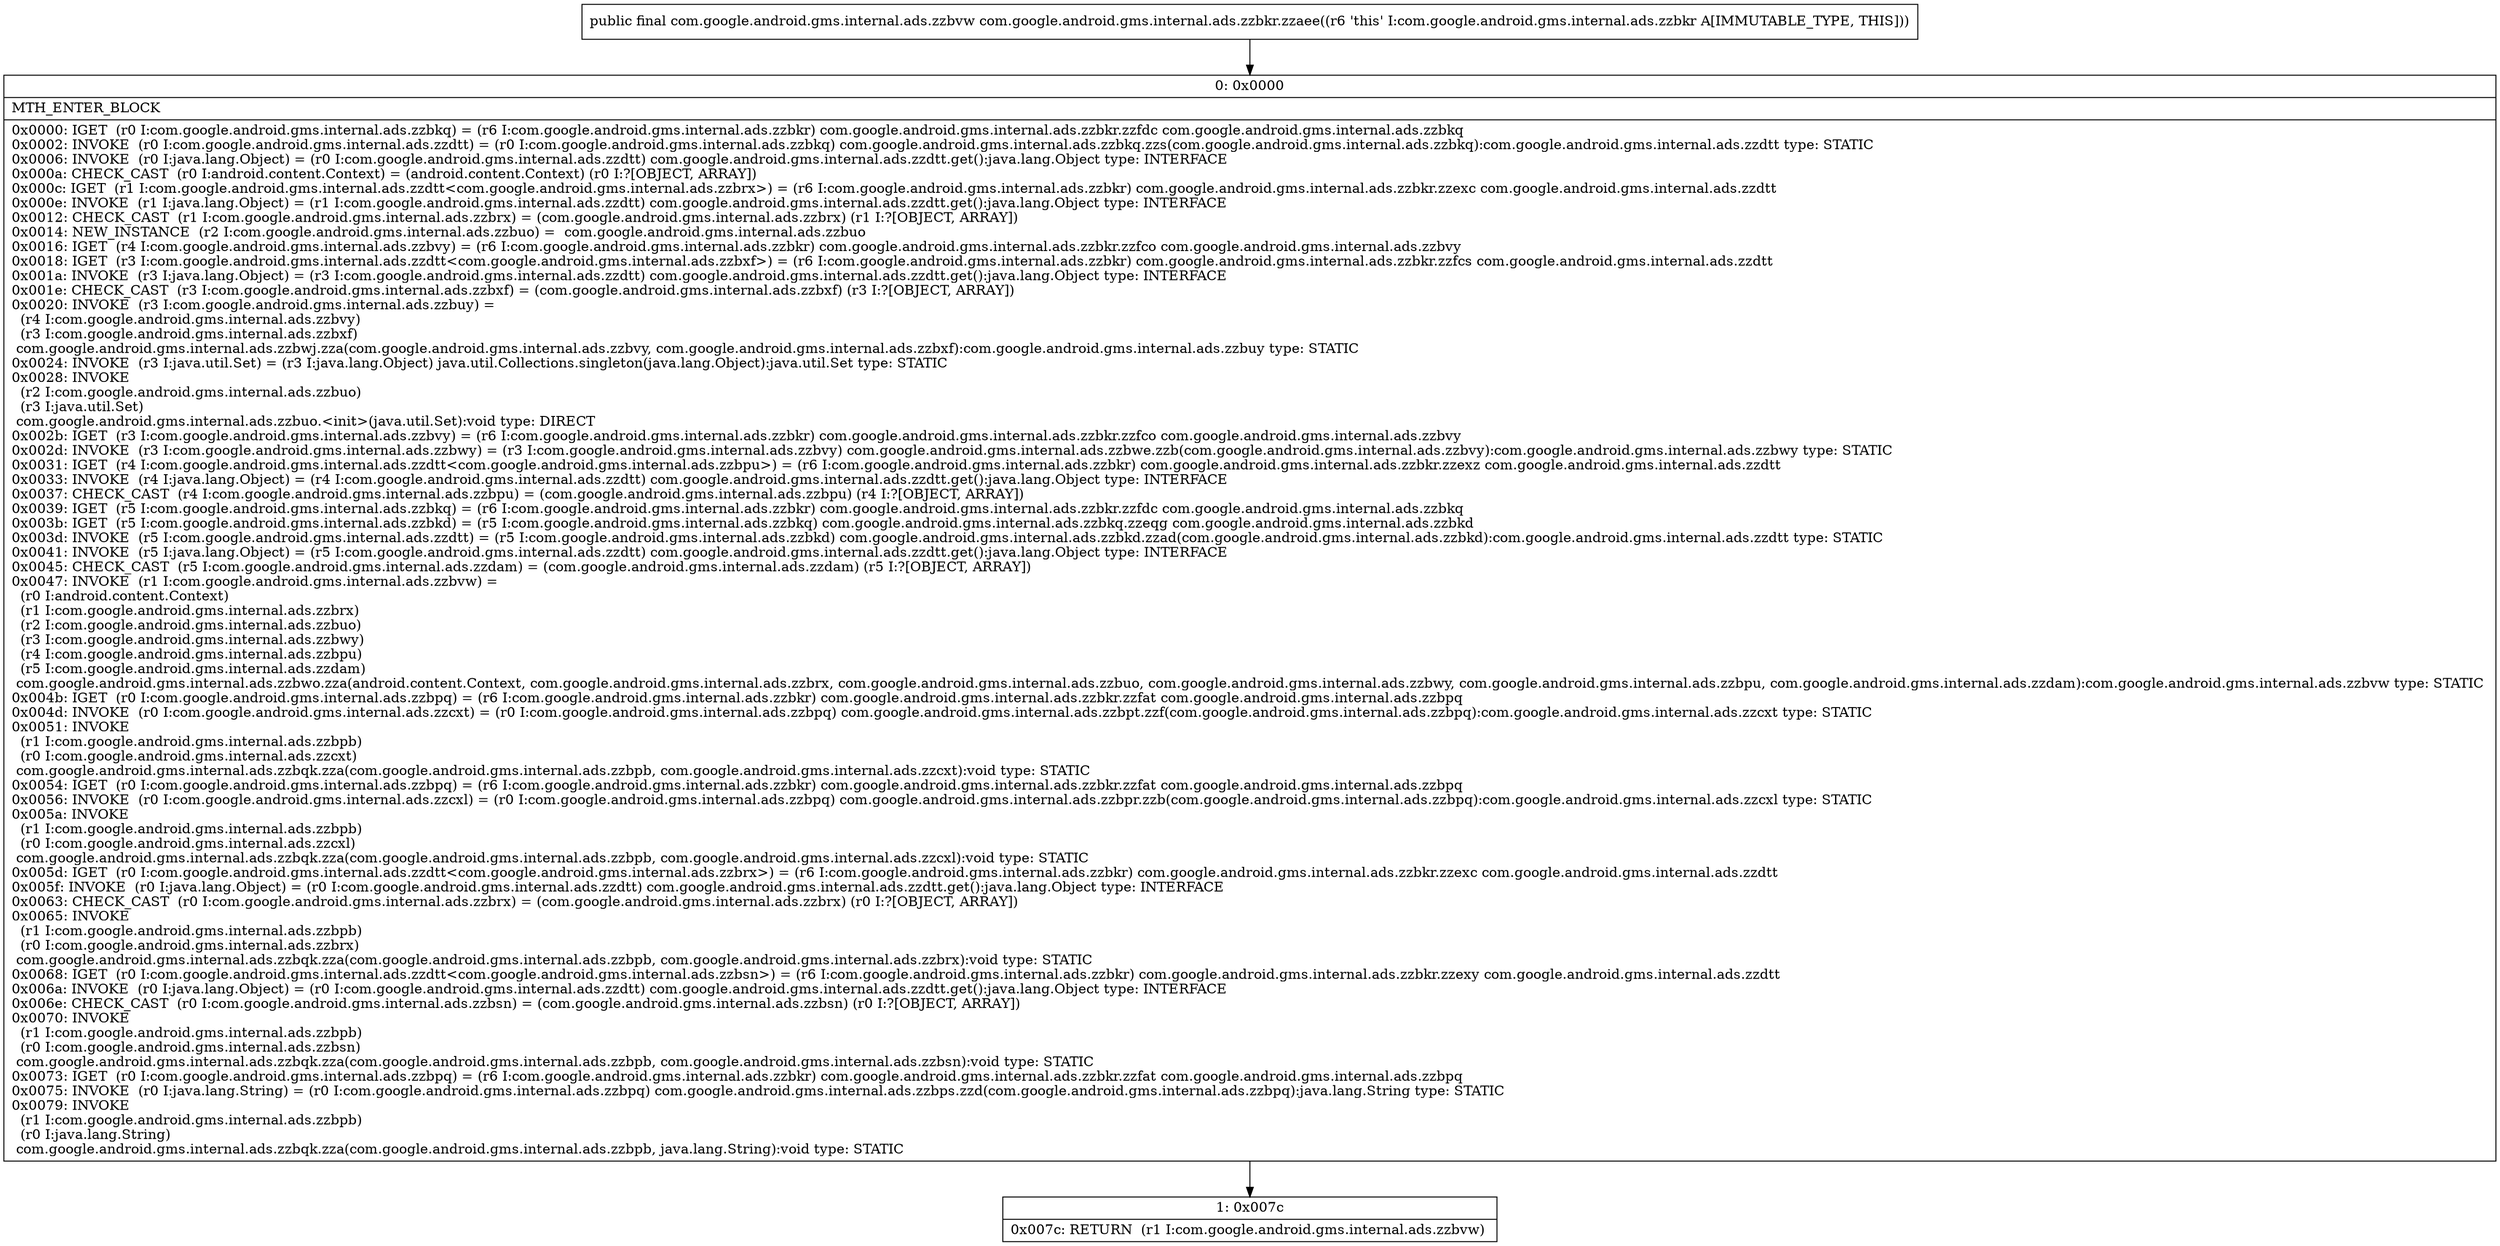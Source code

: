 digraph "CFG forcom.google.android.gms.internal.ads.zzbkr.zzaee()Lcom\/google\/android\/gms\/internal\/ads\/zzbvw;" {
Node_0 [shape=record,label="{0\:\ 0x0000|MTH_ENTER_BLOCK\l|0x0000: IGET  (r0 I:com.google.android.gms.internal.ads.zzbkq) = (r6 I:com.google.android.gms.internal.ads.zzbkr) com.google.android.gms.internal.ads.zzbkr.zzfdc com.google.android.gms.internal.ads.zzbkq \l0x0002: INVOKE  (r0 I:com.google.android.gms.internal.ads.zzdtt) = (r0 I:com.google.android.gms.internal.ads.zzbkq) com.google.android.gms.internal.ads.zzbkq.zzs(com.google.android.gms.internal.ads.zzbkq):com.google.android.gms.internal.ads.zzdtt type: STATIC \l0x0006: INVOKE  (r0 I:java.lang.Object) = (r0 I:com.google.android.gms.internal.ads.zzdtt) com.google.android.gms.internal.ads.zzdtt.get():java.lang.Object type: INTERFACE \l0x000a: CHECK_CAST  (r0 I:android.content.Context) = (android.content.Context) (r0 I:?[OBJECT, ARRAY]) \l0x000c: IGET  (r1 I:com.google.android.gms.internal.ads.zzdtt\<com.google.android.gms.internal.ads.zzbrx\>) = (r6 I:com.google.android.gms.internal.ads.zzbkr) com.google.android.gms.internal.ads.zzbkr.zzexc com.google.android.gms.internal.ads.zzdtt \l0x000e: INVOKE  (r1 I:java.lang.Object) = (r1 I:com.google.android.gms.internal.ads.zzdtt) com.google.android.gms.internal.ads.zzdtt.get():java.lang.Object type: INTERFACE \l0x0012: CHECK_CAST  (r1 I:com.google.android.gms.internal.ads.zzbrx) = (com.google.android.gms.internal.ads.zzbrx) (r1 I:?[OBJECT, ARRAY]) \l0x0014: NEW_INSTANCE  (r2 I:com.google.android.gms.internal.ads.zzbuo) =  com.google.android.gms.internal.ads.zzbuo \l0x0016: IGET  (r4 I:com.google.android.gms.internal.ads.zzbvy) = (r6 I:com.google.android.gms.internal.ads.zzbkr) com.google.android.gms.internal.ads.zzbkr.zzfco com.google.android.gms.internal.ads.zzbvy \l0x0018: IGET  (r3 I:com.google.android.gms.internal.ads.zzdtt\<com.google.android.gms.internal.ads.zzbxf\>) = (r6 I:com.google.android.gms.internal.ads.zzbkr) com.google.android.gms.internal.ads.zzbkr.zzfcs com.google.android.gms.internal.ads.zzdtt \l0x001a: INVOKE  (r3 I:java.lang.Object) = (r3 I:com.google.android.gms.internal.ads.zzdtt) com.google.android.gms.internal.ads.zzdtt.get():java.lang.Object type: INTERFACE \l0x001e: CHECK_CAST  (r3 I:com.google.android.gms.internal.ads.zzbxf) = (com.google.android.gms.internal.ads.zzbxf) (r3 I:?[OBJECT, ARRAY]) \l0x0020: INVOKE  (r3 I:com.google.android.gms.internal.ads.zzbuy) = \l  (r4 I:com.google.android.gms.internal.ads.zzbvy)\l  (r3 I:com.google.android.gms.internal.ads.zzbxf)\l com.google.android.gms.internal.ads.zzbwj.zza(com.google.android.gms.internal.ads.zzbvy, com.google.android.gms.internal.ads.zzbxf):com.google.android.gms.internal.ads.zzbuy type: STATIC \l0x0024: INVOKE  (r3 I:java.util.Set) = (r3 I:java.lang.Object) java.util.Collections.singleton(java.lang.Object):java.util.Set type: STATIC \l0x0028: INVOKE  \l  (r2 I:com.google.android.gms.internal.ads.zzbuo)\l  (r3 I:java.util.Set)\l com.google.android.gms.internal.ads.zzbuo.\<init\>(java.util.Set):void type: DIRECT \l0x002b: IGET  (r3 I:com.google.android.gms.internal.ads.zzbvy) = (r6 I:com.google.android.gms.internal.ads.zzbkr) com.google.android.gms.internal.ads.zzbkr.zzfco com.google.android.gms.internal.ads.zzbvy \l0x002d: INVOKE  (r3 I:com.google.android.gms.internal.ads.zzbwy) = (r3 I:com.google.android.gms.internal.ads.zzbvy) com.google.android.gms.internal.ads.zzbwe.zzb(com.google.android.gms.internal.ads.zzbvy):com.google.android.gms.internal.ads.zzbwy type: STATIC \l0x0031: IGET  (r4 I:com.google.android.gms.internal.ads.zzdtt\<com.google.android.gms.internal.ads.zzbpu\>) = (r6 I:com.google.android.gms.internal.ads.zzbkr) com.google.android.gms.internal.ads.zzbkr.zzexz com.google.android.gms.internal.ads.zzdtt \l0x0033: INVOKE  (r4 I:java.lang.Object) = (r4 I:com.google.android.gms.internal.ads.zzdtt) com.google.android.gms.internal.ads.zzdtt.get():java.lang.Object type: INTERFACE \l0x0037: CHECK_CAST  (r4 I:com.google.android.gms.internal.ads.zzbpu) = (com.google.android.gms.internal.ads.zzbpu) (r4 I:?[OBJECT, ARRAY]) \l0x0039: IGET  (r5 I:com.google.android.gms.internal.ads.zzbkq) = (r6 I:com.google.android.gms.internal.ads.zzbkr) com.google.android.gms.internal.ads.zzbkr.zzfdc com.google.android.gms.internal.ads.zzbkq \l0x003b: IGET  (r5 I:com.google.android.gms.internal.ads.zzbkd) = (r5 I:com.google.android.gms.internal.ads.zzbkq) com.google.android.gms.internal.ads.zzbkq.zzeqg com.google.android.gms.internal.ads.zzbkd \l0x003d: INVOKE  (r5 I:com.google.android.gms.internal.ads.zzdtt) = (r5 I:com.google.android.gms.internal.ads.zzbkd) com.google.android.gms.internal.ads.zzbkd.zzad(com.google.android.gms.internal.ads.zzbkd):com.google.android.gms.internal.ads.zzdtt type: STATIC \l0x0041: INVOKE  (r5 I:java.lang.Object) = (r5 I:com.google.android.gms.internal.ads.zzdtt) com.google.android.gms.internal.ads.zzdtt.get():java.lang.Object type: INTERFACE \l0x0045: CHECK_CAST  (r5 I:com.google.android.gms.internal.ads.zzdam) = (com.google.android.gms.internal.ads.zzdam) (r5 I:?[OBJECT, ARRAY]) \l0x0047: INVOKE  (r1 I:com.google.android.gms.internal.ads.zzbvw) = \l  (r0 I:android.content.Context)\l  (r1 I:com.google.android.gms.internal.ads.zzbrx)\l  (r2 I:com.google.android.gms.internal.ads.zzbuo)\l  (r3 I:com.google.android.gms.internal.ads.zzbwy)\l  (r4 I:com.google.android.gms.internal.ads.zzbpu)\l  (r5 I:com.google.android.gms.internal.ads.zzdam)\l com.google.android.gms.internal.ads.zzbwo.zza(android.content.Context, com.google.android.gms.internal.ads.zzbrx, com.google.android.gms.internal.ads.zzbuo, com.google.android.gms.internal.ads.zzbwy, com.google.android.gms.internal.ads.zzbpu, com.google.android.gms.internal.ads.zzdam):com.google.android.gms.internal.ads.zzbvw type: STATIC \l0x004b: IGET  (r0 I:com.google.android.gms.internal.ads.zzbpq) = (r6 I:com.google.android.gms.internal.ads.zzbkr) com.google.android.gms.internal.ads.zzbkr.zzfat com.google.android.gms.internal.ads.zzbpq \l0x004d: INVOKE  (r0 I:com.google.android.gms.internal.ads.zzcxt) = (r0 I:com.google.android.gms.internal.ads.zzbpq) com.google.android.gms.internal.ads.zzbpt.zzf(com.google.android.gms.internal.ads.zzbpq):com.google.android.gms.internal.ads.zzcxt type: STATIC \l0x0051: INVOKE  \l  (r1 I:com.google.android.gms.internal.ads.zzbpb)\l  (r0 I:com.google.android.gms.internal.ads.zzcxt)\l com.google.android.gms.internal.ads.zzbqk.zza(com.google.android.gms.internal.ads.zzbpb, com.google.android.gms.internal.ads.zzcxt):void type: STATIC \l0x0054: IGET  (r0 I:com.google.android.gms.internal.ads.zzbpq) = (r6 I:com.google.android.gms.internal.ads.zzbkr) com.google.android.gms.internal.ads.zzbkr.zzfat com.google.android.gms.internal.ads.zzbpq \l0x0056: INVOKE  (r0 I:com.google.android.gms.internal.ads.zzcxl) = (r0 I:com.google.android.gms.internal.ads.zzbpq) com.google.android.gms.internal.ads.zzbpr.zzb(com.google.android.gms.internal.ads.zzbpq):com.google.android.gms.internal.ads.zzcxl type: STATIC \l0x005a: INVOKE  \l  (r1 I:com.google.android.gms.internal.ads.zzbpb)\l  (r0 I:com.google.android.gms.internal.ads.zzcxl)\l com.google.android.gms.internal.ads.zzbqk.zza(com.google.android.gms.internal.ads.zzbpb, com.google.android.gms.internal.ads.zzcxl):void type: STATIC \l0x005d: IGET  (r0 I:com.google.android.gms.internal.ads.zzdtt\<com.google.android.gms.internal.ads.zzbrx\>) = (r6 I:com.google.android.gms.internal.ads.zzbkr) com.google.android.gms.internal.ads.zzbkr.zzexc com.google.android.gms.internal.ads.zzdtt \l0x005f: INVOKE  (r0 I:java.lang.Object) = (r0 I:com.google.android.gms.internal.ads.zzdtt) com.google.android.gms.internal.ads.zzdtt.get():java.lang.Object type: INTERFACE \l0x0063: CHECK_CAST  (r0 I:com.google.android.gms.internal.ads.zzbrx) = (com.google.android.gms.internal.ads.zzbrx) (r0 I:?[OBJECT, ARRAY]) \l0x0065: INVOKE  \l  (r1 I:com.google.android.gms.internal.ads.zzbpb)\l  (r0 I:com.google.android.gms.internal.ads.zzbrx)\l com.google.android.gms.internal.ads.zzbqk.zza(com.google.android.gms.internal.ads.zzbpb, com.google.android.gms.internal.ads.zzbrx):void type: STATIC \l0x0068: IGET  (r0 I:com.google.android.gms.internal.ads.zzdtt\<com.google.android.gms.internal.ads.zzbsn\>) = (r6 I:com.google.android.gms.internal.ads.zzbkr) com.google.android.gms.internal.ads.zzbkr.zzexy com.google.android.gms.internal.ads.zzdtt \l0x006a: INVOKE  (r0 I:java.lang.Object) = (r0 I:com.google.android.gms.internal.ads.zzdtt) com.google.android.gms.internal.ads.zzdtt.get():java.lang.Object type: INTERFACE \l0x006e: CHECK_CAST  (r0 I:com.google.android.gms.internal.ads.zzbsn) = (com.google.android.gms.internal.ads.zzbsn) (r0 I:?[OBJECT, ARRAY]) \l0x0070: INVOKE  \l  (r1 I:com.google.android.gms.internal.ads.zzbpb)\l  (r0 I:com.google.android.gms.internal.ads.zzbsn)\l com.google.android.gms.internal.ads.zzbqk.zza(com.google.android.gms.internal.ads.zzbpb, com.google.android.gms.internal.ads.zzbsn):void type: STATIC \l0x0073: IGET  (r0 I:com.google.android.gms.internal.ads.zzbpq) = (r6 I:com.google.android.gms.internal.ads.zzbkr) com.google.android.gms.internal.ads.zzbkr.zzfat com.google.android.gms.internal.ads.zzbpq \l0x0075: INVOKE  (r0 I:java.lang.String) = (r0 I:com.google.android.gms.internal.ads.zzbpq) com.google.android.gms.internal.ads.zzbps.zzd(com.google.android.gms.internal.ads.zzbpq):java.lang.String type: STATIC \l0x0079: INVOKE  \l  (r1 I:com.google.android.gms.internal.ads.zzbpb)\l  (r0 I:java.lang.String)\l com.google.android.gms.internal.ads.zzbqk.zza(com.google.android.gms.internal.ads.zzbpb, java.lang.String):void type: STATIC \l}"];
Node_1 [shape=record,label="{1\:\ 0x007c|0x007c: RETURN  (r1 I:com.google.android.gms.internal.ads.zzbvw) \l}"];
MethodNode[shape=record,label="{public final com.google.android.gms.internal.ads.zzbvw com.google.android.gms.internal.ads.zzbkr.zzaee((r6 'this' I:com.google.android.gms.internal.ads.zzbkr A[IMMUTABLE_TYPE, THIS])) }"];
MethodNode -> Node_0;
Node_0 -> Node_1;
}

